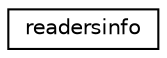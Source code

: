 digraph "Graphical Class Hierarchy"
{
 // LATEX_PDF_SIZE
  edge [fontname="Helvetica",fontsize="10",labelfontname="Helvetica",labelfontsize="10"];
  node [fontname="Helvetica",fontsize="10",shape=record];
  rankdir="LR";
  Node0 [label="readersinfo",height=0.2,width=0.4,color="black", fillcolor="white", style="filled",URL="$classreadersinfo.html",tooltip=" "];
}
